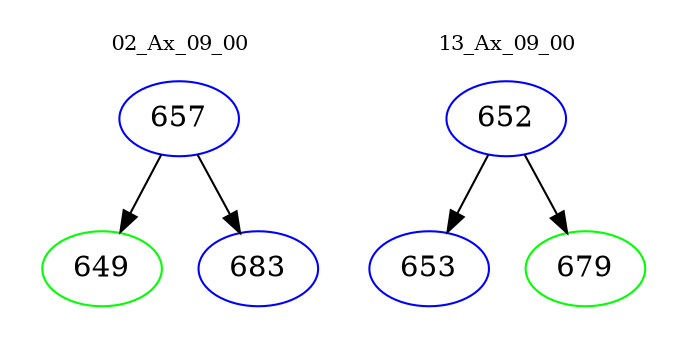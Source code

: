 digraph{
subgraph cluster_0 {
color = white
label = "02_Ax_09_00";
fontsize=10;
T0_657 [label="657", color="blue"]
T0_657 -> T0_649 [color="black"]
T0_649 [label="649", color="green"]
T0_657 -> T0_683 [color="black"]
T0_683 [label="683", color="blue"]
}
subgraph cluster_1 {
color = white
label = "13_Ax_09_00";
fontsize=10;
T1_652 [label="652", color="blue"]
T1_652 -> T1_653 [color="black"]
T1_653 [label="653", color="blue"]
T1_652 -> T1_679 [color="black"]
T1_679 [label="679", color="green"]
}
}
